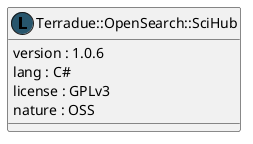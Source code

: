 @startuml
  class "Terradue::OpenSearch::SciHub" as namespace_terradue_1_1_open_search_1_1_sci_hub << (L, #27556C) >> [[../namespaces/namespace_terradue_1_1_open_search_1_1_sci_hub.html]] {
     version : 1.0.6 
     lang : C#
     license : GPLv3
     nature : OSS
  }
@enduml
